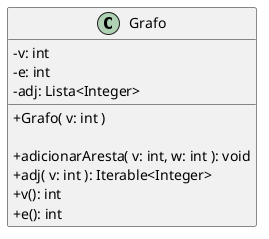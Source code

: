 @startuml

skinparam classAttributeIconSize 0

class Grafo {

    - v: int
    - e: int
    - adj: Lista<Integer>

    + Grafo( v: int )

    + adicionarAresta( v: int, w: int ): void
    + adj( v: int ): Iterable<Integer>
    + v(): int
    + e(): int

}

@enduml
